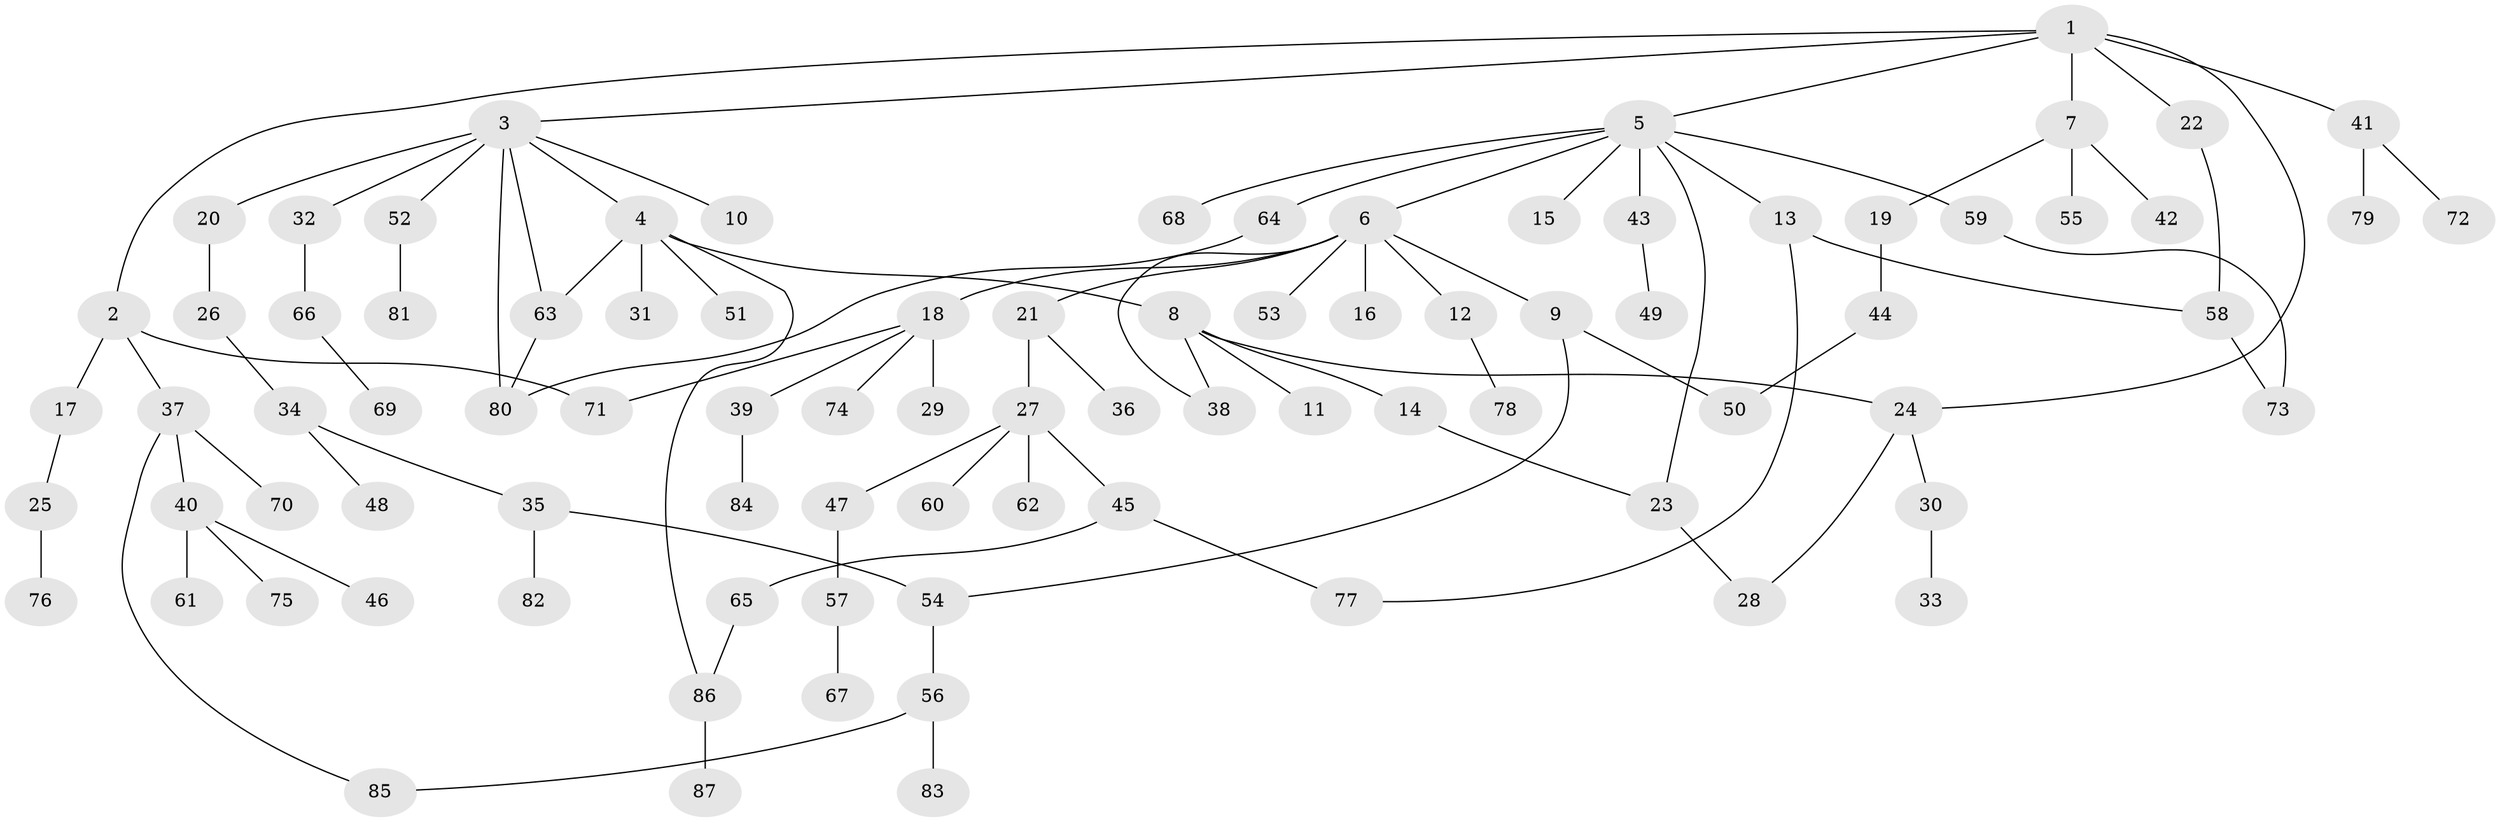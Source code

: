 // coarse degree distribution, {9: 0.038461538461538464, 7: 0.019230769230769232, 10: 0.019230769230769232, 8: 0.019230769230769232, 3: 0.1346153846153846, 1: 0.40384615384615385, 2: 0.3076923076923077, 5: 0.019230769230769232, 4: 0.038461538461538464}
// Generated by graph-tools (version 1.1) at 2025/17/03/04/25 18:17:05]
// undirected, 87 vertices, 101 edges
graph export_dot {
graph [start="1"]
  node [color=gray90,style=filled];
  1;
  2;
  3;
  4;
  5;
  6;
  7;
  8;
  9;
  10;
  11;
  12;
  13;
  14;
  15;
  16;
  17;
  18;
  19;
  20;
  21;
  22;
  23;
  24;
  25;
  26;
  27;
  28;
  29;
  30;
  31;
  32;
  33;
  34;
  35;
  36;
  37;
  38;
  39;
  40;
  41;
  42;
  43;
  44;
  45;
  46;
  47;
  48;
  49;
  50;
  51;
  52;
  53;
  54;
  55;
  56;
  57;
  58;
  59;
  60;
  61;
  62;
  63;
  64;
  65;
  66;
  67;
  68;
  69;
  70;
  71;
  72;
  73;
  74;
  75;
  76;
  77;
  78;
  79;
  80;
  81;
  82;
  83;
  84;
  85;
  86;
  87;
  1 -- 2;
  1 -- 3;
  1 -- 5;
  1 -- 7;
  1 -- 22;
  1 -- 41;
  1 -- 24;
  2 -- 17;
  2 -- 37;
  2 -- 71;
  3 -- 4;
  3 -- 10;
  3 -- 20;
  3 -- 32;
  3 -- 52;
  3 -- 63;
  3 -- 80;
  4 -- 8;
  4 -- 31;
  4 -- 51;
  4 -- 63;
  4 -- 86;
  5 -- 6;
  5 -- 13;
  5 -- 15;
  5 -- 23;
  5 -- 43;
  5 -- 59;
  5 -- 64;
  5 -- 68;
  6 -- 9;
  6 -- 12;
  6 -- 16;
  6 -- 18;
  6 -- 21;
  6 -- 38;
  6 -- 53;
  7 -- 19;
  7 -- 42;
  7 -- 55;
  8 -- 11;
  8 -- 14;
  8 -- 24;
  8 -- 38;
  9 -- 50;
  9 -- 54;
  12 -- 78;
  13 -- 58;
  13 -- 77;
  14 -- 23;
  17 -- 25;
  18 -- 29;
  18 -- 39;
  18 -- 71;
  18 -- 74;
  19 -- 44;
  20 -- 26;
  21 -- 27;
  21 -- 36;
  22 -- 58;
  23 -- 28;
  24 -- 28;
  24 -- 30;
  25 -- 76;
  26 -- 34;
  27 -- 45;
  27 -- 47;
  27 -- 60;
  27 -- 62;
  30 -- 33;
  32 -- 66;
  34 -- 35;
  34 -- 48;
  35 -- 82;
  35 -- 54;
  37 -- 40;
  37 -- 70;
  37 -- 85;
  39 -- 84;
  40 -- 46;
  40 -- 61;
  40 -- 75;
  41 -- 72;
  41 -- 79;
  43 -- 49;
  44 -- 50;
  45 -- 65;
  45 -- 77;
  47 -- 57;
  52 -- 81;
  54 -- 56;
  56 -- 83;
  56 -- 85;
  57 -- 67;
  58 -- 73;
  59 -- 73;
  63 -- 80;
  64 -- 80;
  65 -- 86;
  66 -- 69;
  86 -- 87;
}
